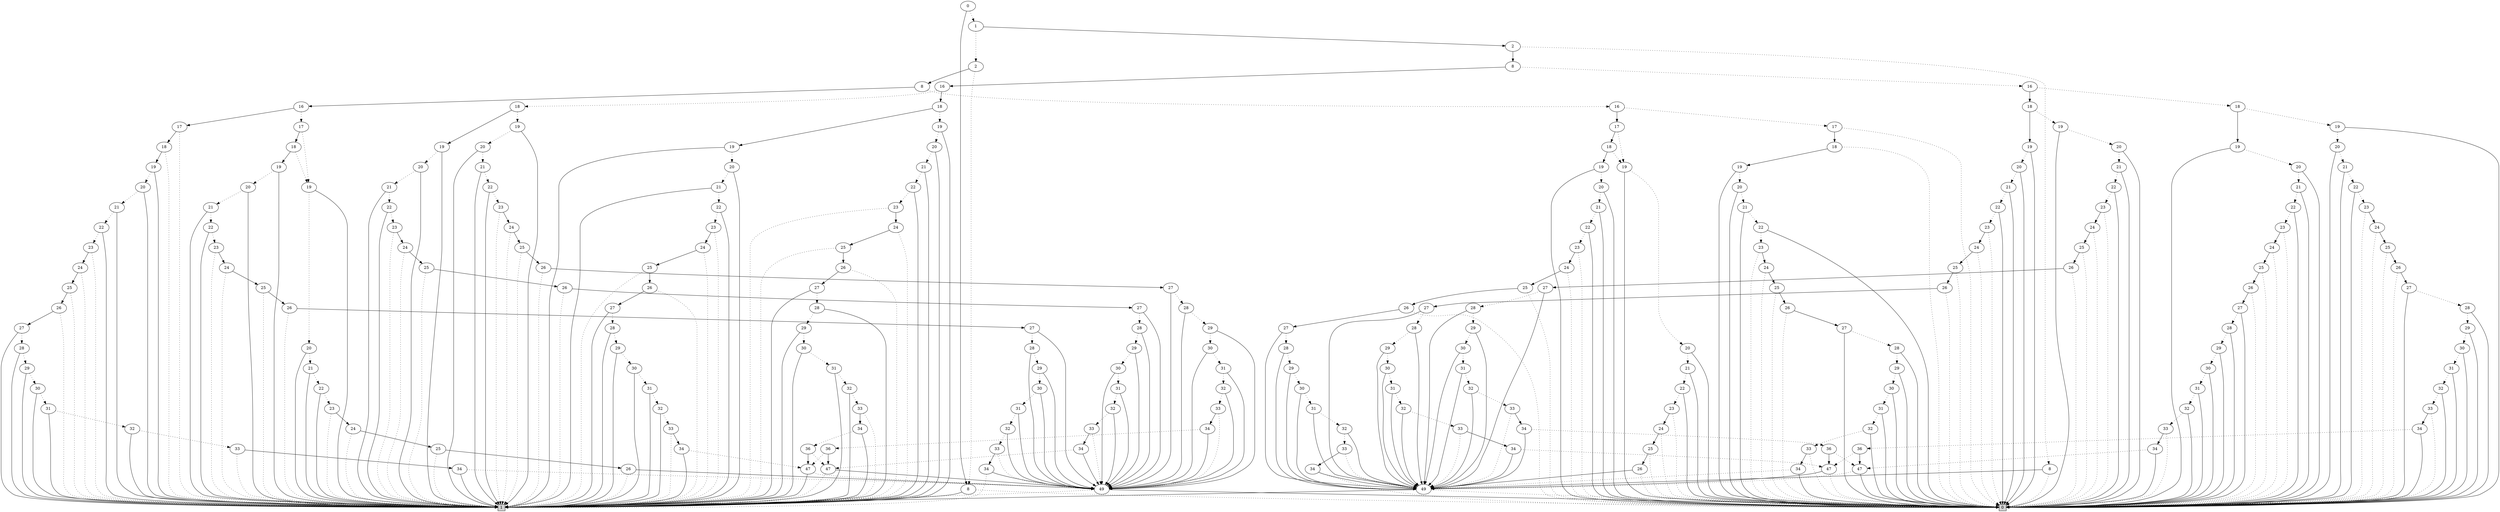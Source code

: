 digraph G {
0 [shape=box, label="0", style=filled, shape=box, height=0.3, width=0.3];
1 [shape=box, label="1", style=filled, shape=box, height=0.3, width=0.3];
32322 [label="0"];
32322 -> 32321 [style=dotted];
32322 -> 18 [style=filled];
32321 [label="1"];
32321 -> 32316 [style=dotted];
32321 -> 32320 [style=filled];
32316 [label="2"];
32316 -> 18 [style=dotted];
32316 -> 32315 [style=filled];
18 [label="8"];
18 -> 0 [style=dotted];
18 -> 1 [style=filled];
32315 [label="8"];
32315 -> 32313 [style=dotted];
32315 -> 32314 [style=filled];
32313 [label="16"];
32313 -> 9317 [style=dotted];
32313 -> 13716 [style=filled];
9317 [label="17"];
9317 -> 0 [style=dotted];
9317 -> 9316 [style=filled];
9316 [label="18"];
9316 -> 0 [style=dotted];
9316 -> 9313 [style=filled];
9313 [label="19"];
9313 -> 9312 [style=dotted];
9313 -> 0 [style=filled];
9312 [label="20"];
9312 -> 9311 [style=dotted];
9312 -> 0 [style=filled];
9311 [label="21"];
9311 -> 9310 [style=dotted];
9311 -> 0 [style=filled];
9310 [label="22"];
9310 -> 9309 [style=dotted];
9310 -> 0 [style=filled];
9309 [label="23"];
9309 -> 0 [style=dotted];
9309 -> 9308 [style=filled];
9308 [label="24"];
9308 -> 0 [style=dotted];
9308 -> 9307 [style=filled];
9307 [label="25"];
9307 -> 0 [style=dotted];
9307 -> 9306 [style=filled];
9306 [label="26"];
9306 -> 0 [style=dotted];
9306 -> 9305 [style=filled];
9305 [label="27"];
9305 -> 9304 [style=dotted];
9305 -> 0 [style=filled];
9304 [label="28"];
9304 -> 9303 [style=dotted];
9304 -> 0 [style=filled];
9303 [label="29"];
9303 -> 9302 [style=dotted];
9303 -> 0 [style=filled];
9302 [label="30"];
9302 -> 9301 [style=dotted];
9302 -> 0 [style=filled];
9301 [label="31"];
9301 -> 9300 [style=dotted];
9301 -> 0 [style=filled];
9300 [label="32"];
9300 -> 9299 [style=dotted];
9300 -> 0 [style=filled];
9299 [label="33"];
9299 -> 0 [style=dotted];
9299 -> 9298 [style=filled];
9298 [label="34"];
9298 -> 100 [style=dotted];
9298 -> 0 [style=filled];
100 [label="49"];
100 -> 0 [style=dotted];
100 -> 1 [style=filled];
13716 [label="17"];
13716 -> 235 [style=dotted];
13716 -> 13715 [style=filled];
235 [label="19"];
235 -> 234 [style=dotted];
235 -> 0 [style=filled];
234 [label="20"];
234 -> 233 [style=dotted];
234 -> 0 [style=filled];
233 [label="21"];
233 -> 232 [style=dotted];
233 -> 0 [style=filled];
232 [label="22"];
232 -> 231 [style=dotted];
232 -> 0 [style=filled];
231 [label="23"];
231 -> 0 [style=dotted];
231 -> 230 [style=filled];
230 [label="24"];
230 -> 0 [style=dotted];
230 -> 229 [style=filled];
229 [label="25"];
229 -> 0 [style=dotted];
229 -> 228 [style=filled];
228 [label="26"];
228 -> 0 [style=dotted];
228 -> 100 [style=filled];
13715 [label="18"];
13715 -> 235 [style=dotted];
13715 -> 301 [style=filled];
301 [label="19"];
301 -> 300 [style=dotted];
301 -> 0 [style=filled];
300 [label="20"];
300 -> 299 [style=dotted];
300 -> 0 [style=filled];
299 [label="21"];
299 -> 298 [style=dotted];
299 -> 0 [style=filled];
298 [label="22"];
298 -> 297 [style=dotted];
298 -> 0 [style=filled];
297 [label="23"];
297 -> 0 [style=dotted];
297 -> 296 [style=filled];
296 [label="24"];
296 -> 0 [style=dotted];
296 -> 295 [style=filled];
295 [label="25"];
295 -> 0 [style=dotted];
295 -> 294 [style=filled];
294 [label="26"];
294 -> 0 [style=dotted];
294 -> 293 [style=filled];
293 [label="27"];
293 -> 292 [style=dotted];
293 -> 100 [style=filled];
292 [label="28"];
292 -> 291 [style=dotted];
292 -> 100 [style=filled];
291 [label="29"];
291 -> 290 [style=dotted];
291 -> 100 [style=filled];
290 [label="30"];
290 -> 289 [style=dotted];
290 -> 100 [style=filled];
289 [label="31"];
289 -> 288 [style=dotted];
289 -> 100 [style=filled];
288 [label="32"];
288 -> 287 [style=dotted];
288 -> 100 [style=filled];
287 [label="33"];
287 -> 100 [style=dotted];
287 -> 286 [style=filled];
286 [label="34"];
286 -> 0 [style=dotted];
286 -> 100 [style=filled];
32314 [label="16"];
32314 -> 13708 [style=dotted];
32314 -> 11494 [style=filled];
13708 [label="17"];
13708 -> 244 [style=dotted];
13708 -> 13707 [style=filled];
244 [label="19"];
244 -> 243 [style=dotted];
244 -> 1 [style=filled];
243 [label="20"];
243 -> 242 [style=dotted];
243 -> 1 [style=filled];
242 [label="21"];
242 -> 241 [style=dotted];
242 -> 1 [style=filled];
241 [label="22"];
241 -> 240 [style=dotted];
241 -> 1 [style=filled];
240 [label="23"];
240 -> 1 [style=dotted];
240 -> 239 [style=filled];
239 [label="24"];
239 -> 1 [style=dotted];
239 -> 238 [style=filled];
238 [label="25"];
238 -> 1 [style=dotted];
238 -> 237 [style=filled];
237 [label="26"];
237 -> 1 [style=dotted];
237 -> 101 [style=filled];
101 [label="49"];
101 -> 1 [style=dotted];
101 -> 0 [style=filled];
13707 [label="18"];
13707 -> 244 [style=dotted];
13707 -> 322 [style=filled];
322 [label="19"];
322 -> 321 [style=dotted];
322 -> 1 [style=filled];
321 [label="20"];
321 -> 320 [style=dotted];
321 -> 1 [style=filled];
320 [label="21"];
320 -> 319 [style=dotted];
320 -> 1 [style=filled];
319 [label="22"];
319 -> 318 [style=dotted];
319 -> 1 [style=filled];
318 [label="23"];
318 -> 1 [style=dotted];
318 -> 317 [style=filled];
317 [label="24"];
317 -> 1 [style=dotted];
317 -> 316 [style=filled];
316 [label="25"];
316 -> 1 [style=dotted];
316 -> 315 [style=filled];
315 [label="26"];
315 -> 1 [style=dotted];
315 -> 314 [style=filled];
314 [label="27"];
314 -> 313 [style=dotted];
314 -> 101 [style=filled];
313 [label="28"];
313 -> 312 [style=dotted];
313 -> 101 [style=filled];
312 [label="29"];
312 -> 311 [style=dotted];
312 -> 101 [style=filled];
311 [label="30"];
311 -> 310 [style=dotted];
311 -> 101 [style=filled];
310 [label="31"];
310 -> 309 [style=dotted];
310 -> 101 [style=filled];
309 [label="32"];
309 -> 308 [style=dotted];
309 -> 101 [style=filled];
308 [label="33"];
308 -> 101 [style=dotted];
308 -> 307 [style=filled];
307 [label="34"];
307 -> 1 [style=dotted];
307 -> 101 [style=filled];
11494 [label="17"];
11494 -> 1 [style=dotted];
11494 -> 11493 [style=filled];
11493 [label="18"];
11493 -> 1 [style=dotted];
11493 -> 11492 [style=filled];
11492 [label="19"];
11492 -> 11491 [style=dotted];
11492 -> 1 [style=filled];
11491 [label="20"];
11491 -> 11490 [style=dotted];
11491 -> 1 [style=filled];
11490 [label="21"];
11490 -> 11489 [style=dotted];
11490 -> 1 [style=filled];
11489 [label="22"];
11489 -> 11488 [style=dotted];
11489 -> 1 [style=filled];
11488 [label="23"];
11488 -> 1 [style=dotted];
11488 -> 11487 [style=filled];
11487 [label="24"];
11487 -> 1 [style=dotted];
11487 -> 11486 [style=filled];
11486 [label="25"];
11486 -> 1 [style=dotted];
11486 -> 11485 [style=filled];
11485 [label="26"];
11485 -> 1 [style=dotted];
11485 -> 11484 [style=filled];
11484 [label="27"];
11484 -> 11483 [style=dotted];
11484 -> 1 [style=filled];
11483 [label="28"];
11483 -> 11482 [style=dotted];
11483 -> 1 [style=filled];
11482 [label="29"];
11482 -> 11481 [style=dotted];
11482 -> 1 [style=filled];
11481 [label="30"];
11481 -> 11480 [style=dotted];
11481 -> 1 [style=filled];
11480 [label="31"];
11480 -> 11479 [style=dotted];
11480 -> 1 [style=filled];
11479 [label="32"];
11479 -> 11478 [style=dotted];
11479 -> 1 [style=filled];
11478 [label="33"];
11478 -> 1 [style=dotted];
11478 -> 11477 [style=filled];
11477 [label="34"];
11477 -> 101 [style=dotted];
11477 -> 1 [style=filled];
32320 [label="2"];
32320 -> 31817 [style=dotted];
32320 -> 32319 [style=filled];
31817 [label="8"];
31817 -> 0 [style=dotted];
31817 -> 100 [style=filled];
32319 [label="8"];
32319 -> 32317 [style=dotted];
32319 -> 32318 [style=filled];
32317 [label="16"];
32317 -> 32121 [style=dotted];
32317 -> 32307 [style=filled];
32121 [label="18"];
32121 -> 32104 [style=dotted];
32121 -> 32120 [style=filled];
32104 [label="19"];
32104 -> 32103 [style=dotted];
32104 -> 0 [style=filled];
32103 [label="20"];
32103 -> 32102 [style=dotted];
32103 -> 0 [style=filled];
32102 [label="21"];
32102 -> 32101 [style=dotted];
32102 -> 0 [style=filled];
32101 [label="22"];
32101 -> 32100 [style=dotted];
32101 -> 0 [style=filled];
32100 [label="23"];
32100 -> 0 [style=dotted];
32100 -> 32099 [style=filled];
32099 [label="24"];
32099 -> 0 [style=dotted];
32099 -> 32098 [style=filled];
32098 [label="25"];
32098 -> 0 [style=dotted];
32098 -> 32097 [style=filled];
32097 [label="26"];
32097 -> 0 [style=dotted];
32097 -> 32096 [style=filled];
32096 [label="27"];
32096 -> 32095 [style=dotted];
32096 -> 0 [style=filled];
32095 [label="28"];
32095 -> 32094 [style=dotted];
32095 -> 0 [style=filled];
32094 [label="29"];
32094 -> 32093 [style=dotted];
32094 -> 0 [style=filled];
32093 [label="30"];
32093 -> 32092 [style=dotted];
32093 -> 0 [style=filled];
32092 [label="31"];
32092 -> 32091 [style=dotted];
32092 -> 0 [style=filled];
32091 [label="32"];
32091 -> 32090 [style=dotted];
32091 -> 0 [style=filled];
32090 [label="33"];
32090 -> 0 [style=dotted];
32090 -> 32089 [style=filled];
32089 [label="34"];
32089 -> 32058 [style=dotted];
32089 -> 0 [style=filled];
32058 [label="36"];
32058 -> 574 [style=dotted];
32058 -> 582 [style=filled];
574 [label="47"];
574 -> 0 [style=dotted];
574 -> 100 [style=filled];
582 [label="47"];
582 -> 100 [style=dotted];
582 -> 0 [style=filled];
32120 [label="19"];
32120 -> 32119 [style=dotted];
32120 -> 0 [style=filled];
32119 [label="20"];
32119 -> 32118 [style=dotted];
32119 -> 0 [style=filled];
32118 [label="21"];
32118 -> 32117 [style=dotted];
32118 -> 0 [style=filled];
32117 [label="22"];
32117 -> 32116 [style=dotted];
32117 -> 0 [style=filled];
32116 [label="23"];
32116 -> 0 [style=dotted];
32116 -> 32115 [style=filled];
32115 [label="24"];
32115 -> 0 [style=dotted];
32115 -> 32114 [style=filled];
32114 [label="25"];
32114 -> 0 [style=dotted];
32114 -> 32113 [style=filled];
32113 [label="26"];
32113 -> 0 [style=dotted];
32113 -> 32112 [style=filled];
32112 [label="27"];
32112 -> 32111 [style=dotted];
32112 -> 0 [style=filled];
32111 [label="28"];
32111 -> 32110 [style=dotted];
32111 -> 0 [style=filled];
32110 [label="29"];
32110 -> 32109 [style=dotted];
32110 -> 0 [style=filled];
32109 [label="30"];
32109 -> 32108 [style=dotted];
32109 -> 0 [style=filled];
32108 [label="31"];
32108 -> 32107 [style=dotted];
32108 -> 0 [style=filled];
32107 [label="32"];
32107 -> 32106 [style=dotted];
32107 -> 0 [style=filled];
32106 [label="33"];
32106 -> 0 [style=dotted];
32106 -> 32105 [style=filled];
32105 [label="34"];
32105 -> 582 [style=dotted];
32105 -> 0 [style=filled];
32307 [label="18"];
32307 -> 32290 [style=dotted];
32307 -> 32306 [style=filled];
32290 [label="19"];
32290 -> 32289 [style=dotted];
32290 -> 0 [style=filled];
32289 [label="20"];
32289 -> 32288 [style=dotted];
32289 -> 0 [style=filled];
32288 [label="21"];
32288 -> 32287 [style=dotted];
32288 -> 0 [style=filled];
32287 [label="22"];
32287 -> 32286 [style=dotted];
32287 -> 0 [style=filled];
32286 [label="23"];
32286 -> 0 [style=dotted];
32286 -> 32285 [style=filled];
32285 [label="24"];
32285 -> 0 [style=dotted];
32285 -> 32284 [style=filled];
32284 [label="25"];
32284 -> 0 [style=dotted];
32284 -> 32283 [style=filled];
32283 [label="26"];
32283 -> 0 [style=dotted];
32283 -> 32282 [style=filled];
32282 [label="27"];
32282 -> 32281 [style=dotted];
32282 -> 100 [style=filled];
32281 [label="28"];
32281 -> 32280 [style=dotted];
32281 -> 100 [style=filled];
32280 [label="29"];
32280 -> 32279 [style=dotted];
32280 -> 100 [style=filled];
32279 [label="30"];
32279 -> 32278 [style=dotted];
32279 -> 100 [style=filled];
32278 [label="31"];
32278 -> 32277 [style=dotted];
32278 -> 100 [style=filled];
32277 [label="32"];
32277 -> 32276 [style=dotted];
32277 -> 100 [style=filled];
32276 [label="33"];
32276 -> 100 [style=dotted];
32276 -> 32275 [style=filled];
32275 [label="34"];
32275 -> 32062 [style=dotted];
32275 -> 100 [style=filled];
32062 [label="36"];
32062 -> 582 [style=dotted];
32062 -> 574 [style=filled];
32306 [label="19"];
32306 -> 32305 [style=dotted];
32306 -> 0 [style=filled];
32305 [label="20"];
32305 -> 32304 [style=dotted];
32305 -> 0 [style=filled];
32304 [label="21"];
32304 -> 32303 [style=dotted];
32304 -> 0 [style=filled];
32303 [label="22"];
32303 -> 32302 [style=dotted];
32303 -> 0 [style=filled];
32302 [label="23"];
32302 -> 0 [style=dotted];
32302 -> 32301 [style=filled];
32301 [label="24"];
32301 -> 0 [style=dotted];
32301 -> 32300 [style=filled];
32300 [label="25"];
32300 -> 0 [style=dotted];
32300 -> 32299 [style=filled];
32299 [label="26"];
32299 -> 0 [style=dotted];
32299 -> 32298 [style=filled];
32298 [label="27"];
32298 -> 32297 [style=dotted];
32298 -> 100 [style=filled];
32297 [label="28"];
32297 -> 32296 [style=dotted];
32297 -> 100 [style=filled];
32296 [label="29"];
32296 -> 32295 [style=dotted];
32296 -> 100 [style=filled];
32295 [label="30"];
32295 -> 32294 [style=dotted];
32295 -> 100 [style=filled];
32294 [label="31"];
32294 -> 32293 [style=dotted];
32294 -> 100 [style=filled];
32293 [label="32"];
32293 -> 32292 [style=dotted];
32293 -> 100 [style=filled];
32292 [label="33"];
32292 -> 100 [style=dotted];
32292 -> 32291 [style=filled];
32291 [label="34"];
32291 -> 574 [style=dotted];
32291 -> 100 [style=filled];
32318 [label="16"];
32318 -> 32273 [style=dotted];
32318 -> 32193 [style=filled];
32273 [label="18"];
32273 -> 32256 [style=dotted];
32273 -> 32272 [style=filled];
32256 [label="19"];
32256 -> 32255 [style=dotted];
32256 -> 1 [style=filled];
32255 [label="20"];
32255 -> 32254 [style=dotted];
32255 -> 1 [style=filled];
32254 [label="21"];
32254 -> 32253 [style=dotted];
32254 -> 1 [style=filled];
32253 [label="22"];
32253 -> 32252 [style=dotted];
32253 -> 1 [style=filled];
32252 [label="23"];
32252 -> 1 [style=dotted];
32252 -> 32251 [style=filled];
32251 [label="24"];
32251 -> 1 [style=dotted];
32251 -> 32250 [style=filled];
32250 [label="25"];
32250 -> 1 [style=dotted];
32250 -> 32249 [style=filled];
32249 [label="26"];
32249 -> 1 [style=dotted];
32249 -> 32248 [style=filled];
32248 [label="27"];
32248 -> 32247 [style=dotted];
32248 -> 101 [style=filled];
32247 [label="28"];
32247 -> 32246 [style=dotted];
32247 -> 101 [style=filled];
32246 [label="29"];
32246 -> 32245 [style=dotted];
32246 -> 101 [style=filled];
32245 [label="30"];
32245 -> 32244 [style=dotted];
32245 -> 101 [style=filled];
32244 [label="31"];
32244 -> 32243 [style=dotted];
32244 -> 101 [style=filled];
32243 [label="32"];
32243 -> 32242 [style=dotted];
32243 -> 101 [style=filled];
32242 [label="33"];
32242 -> 101 [style=dotted];
32242 -> 32241 [style=filled];
32241 [label="34"];
32241 -> 32044 [style=dotted];
32241 -> 101 [style=filled];
32044 [label="36"];
32044 -> 588 [style=dotted];
32044 -> 576 [style=filled];
588 [label="47"];
588 -> 101 [style=dotted];
588 -> 1 [style=filled];
576 [label="47"];
576 -> 1 [style=dotted];
576 -> 101 [style=filled];
32272 [label="19"];
32272 -> 32271 [style=dotted];
32272 -> 1 [style=filled];
32271 [label="20"];
32271 -> 32270 [style=dotted];
32271 -> 1 [style=filled];
32270 [label="21"];
32270 -> 32269 [style=dotted];
32270 -> 1 [style=filled];
32269 [label="22"];
32269 -> 32268 [style=dotted];
32269 -> 1 [style=filled];
32268 [label="23"];
32268 -> 1 [style=dotted];
32268 -> 32267 [style=filled];
32267 [label="24"];
32267 -> 1 [style=dotted];
32267 -> 32266 [style=filled];
32266 [label="25"];
32266 -> 1 [style=dotted];
32266 -> 32265 [style=filled];
32265 [label="26"];
32265 -> 1 [style=dotted];
32265 -> 32264 [style=filled];
32264 [label="27"];
32264 -> 32263 [style=dotted];
32264 -> 101 [style=filled];
32263 [label="28"];
32263 -> 32262 [style=dotted];
32263 -> 101 [style=filled];
32262 [label="29"];
32262 -> 32261 [style=dotted];
32262 -> 101 [style=filled];
32261 [label="30"];
32261 -> 32260 [style=dotted];
32261 -> 101 [style=filled];
32260 [label="31"];
32260 -> 32259 [style=dotted];
32260 -> 101 [style=filled];
32259 [label="32"];
32259 -> 32258 [style=dotted];
32259 -> 101 [style=filled];
32258 [label="33"];
32258 -> 101 [style=dotted];
32258 -> 32257 [style=filled];
32257 [label="34"];
32257 -> 576 [style=dotted];
32257 -> 101 [style=filled];
32193 [label="18"];
32193 -> 32176 [style=dotted];
32193 -> 32192 [style=filled];
32176 [label="19"];
32176 -> 32175 [style=dotted];
32176 -> 1 [style=filled];
32175 [label="20"];
32175 -> 32174 [style=dotted];
32175 -> 1 [style=filled];
32174 [label="21"];
32174 -> 32173 [style=dotted];
32174 -> 1 [style=filled];
32173 [label="22"];
32173 -> 32172 [style=dotted];
32173 -> 1 [style=filled];
32172 [label="23"];
32172 -> 1 [style=dotted];
32172 -> 32171 [style=filled];
32171 [label="24"];
32171 -> 1 [style=dotted];
32171 -> 32170 [style=filled];
32170 [label="25"];
32170 -> 1 [style=dotted];
32170 -> 32169 [style=filled];
32169 [label="26"];
32169 -> 1 [style=dotted];
32169 -> 32168 [style=filled];
32168 [label="27"];
32168 -> 32167 [style=dotted];
32168 -> 1 [style=filled];
32167 [label="28"];
32167 -> 32166 [style=dotted];
32167 -> 1 [style=filled];
32166 [label="29"];
32166 -> 32165 [style=dotted];
32166 -> 1 [style=filled];
32165 [label="30"];
32165 -> 32164 [style=dotted];
32165 -> 1 [style=filled];
32164 [label="31"];
32164 -> 32163 [style=dotted];
32164 -> 1 [style=filled];
32163 [label="32"];
32163 -> 32162 [style=dotted];
32163 -> 1 [style=filled];
32162 [label="33"];
32162 -> 1 [style=dotted];
32162 -> 32161 [style=filled];
32161 [label="34"];
32161 -> 32052 [style=dotted];
32161 -> 1 [style=filled];
32052 [label="36"];
32052 -> 576 [style=dotted];
32052 -> 588 [style=filled];
32192 [label="19"];
32192 -> 32191 [style=dotted];
32192 -> 1 [style=filled];
32191 [label="20"];
32191 -> 32190 [style=dotted];
32191 -> 1 [style=filled];
32190 [label="21"];
32190 -> 32189 [style=dotted];
32190 -> 1 [style=filled];
32189 [label="22"];
32189 -> 32188 [style=dotted];
32189 -> 1 [style=filled];
32188 [label="23"];
32188 -> 1 [style=dotted];
32188 -> 32187 [style=filled];
32187 [label="24"];
32187 -> 1 [style=dotted];
32187 -> 32186 [style=filled];
32186 [label="25"];
32186 -> 1 [style=dotted];
32186 -> 32185 [style=filled];
32185 [label="26"];
32185 -> 1 [style=dotted];
32185 -> 32184 [style=filled];
32184 [label="27"];
32184 -> 32183 [style=dotted];
32184 -> 1 [style=filled];
32183 [label="28"];
32183 -> 32182 [style=dotted];
32183 -> 1 [style=filled];
32182 [label="29"];
32182 -> 32181 [style=dotted];
32182 -> 1 [style=filled];
32181 [label="30"];
32181 -> 32180 [style=dotted];
32181 -> 1 [style=filled];
32180 [label="31"];
32180 -> 32179 [style=dotted];
32180 -> 1 [style=filled];
32179 [label="32"];
32179 -> 32178 [style=dotted];
32179 -> 1 [style=filled];
32178 [label="33"];
32178 -> 1 [style=dotted];
32178 -> 32177 [style=filled];
32177 [label="34"];
32177 -> 588 [style=dotted];
32177 -> 1 [style=filled];
}
